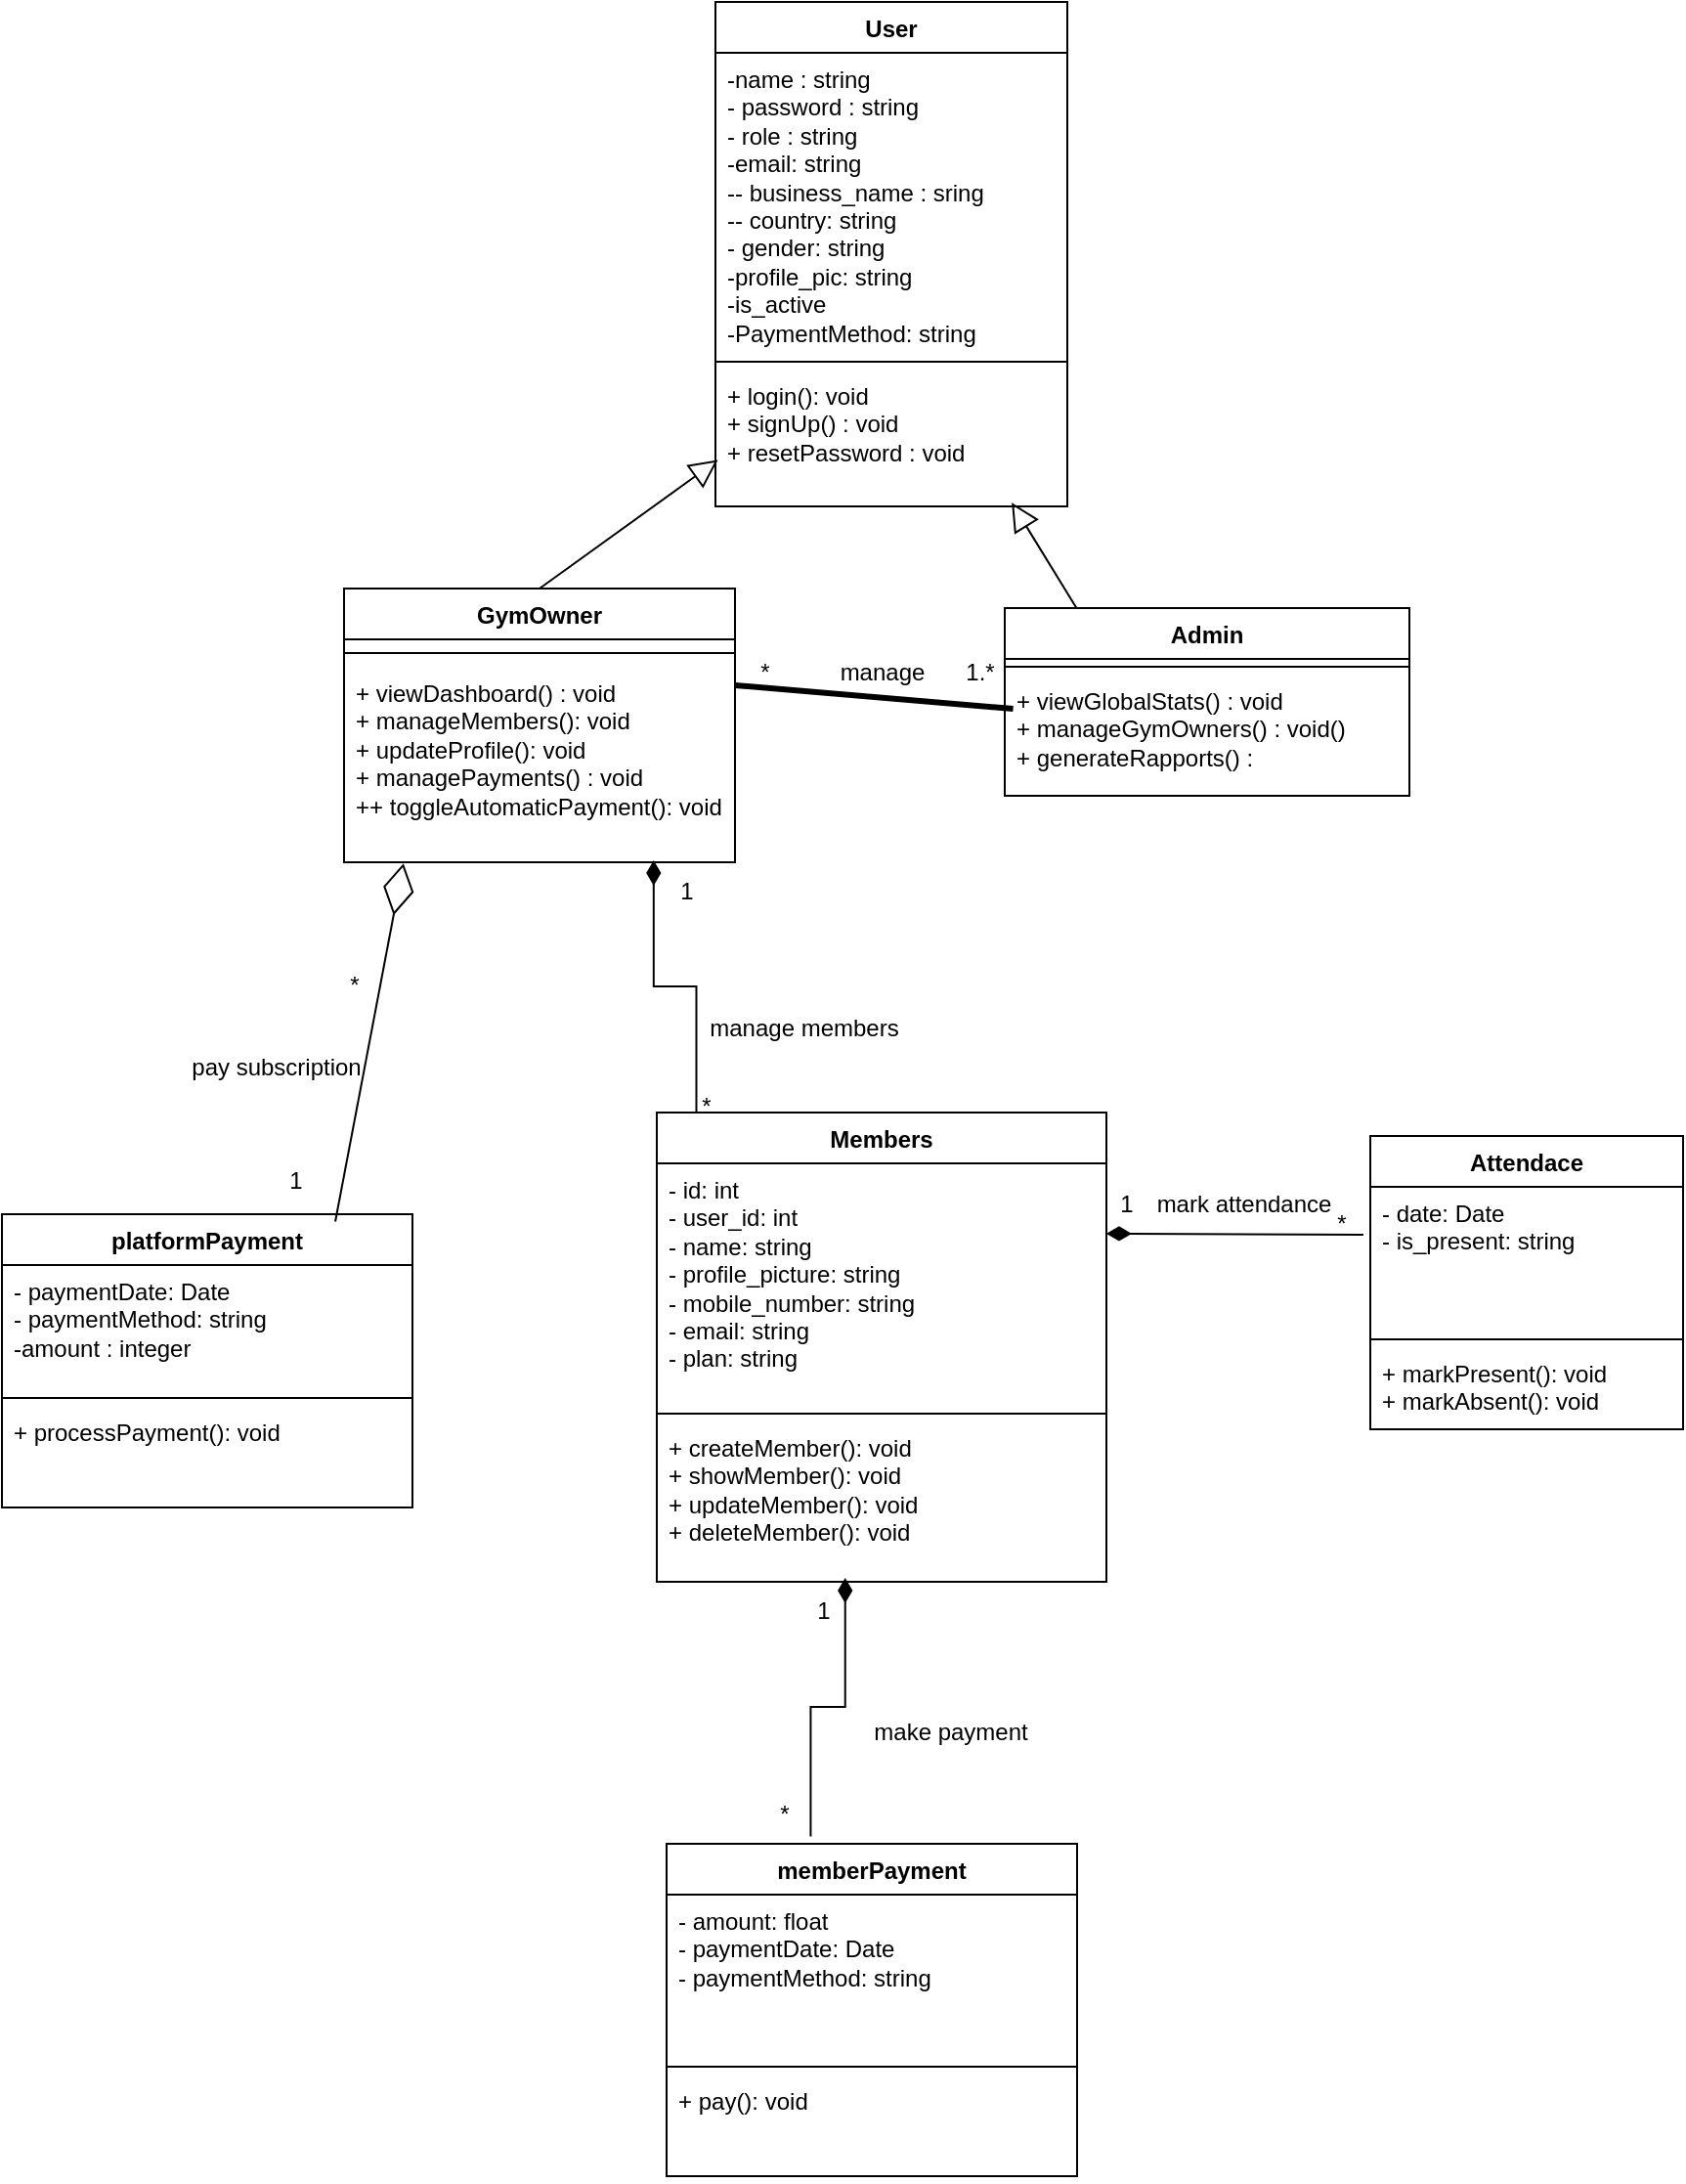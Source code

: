 <mxfile version="26.2.14">
  <diagram name="Page-1" id="p2PqWyGWEEKIKOrkr6bD">
    <mxGraphModel dx="2316" dy="1249" grid="1" gridSize="10" guides="1" tooltips="1" connect="1" arrows="1" fold="1" page="1" pageScale="1" pageWidth="827" pageHeight="1169" math="0" shadow="0">
      <root>
        <mxCell id="0" />
        <mxCell id="1" parent="0" />
        <mxCell id="zdWleec8YsIbnfUYdhEA-48" value="GymOwner" style="swimlane;fontStyle=1;align=center;verticalAlign=top;childLayout=stackLayout;horizontal=1;startSize=26;horizontalStack=0;resizeParent=1;resizeParentMax=0;resizeLast=0;collapsible=1;marginBottom=0;whiteSpace=wrap;html=1;" parent="1" vertex="1">
          <mxGeometry x="455" y="900" width="200" height="140" as="geometry" />
        </mxCell>
        <mxCell id="zdWleec8YsIbnfUYdhEA-50" value="" style="line;strokeWidth=1;fillColor=none;align=left;verticalAlign=middle;spacingTop=-1;spacingLeft=3;spacingRight=3;rotatable=0;labelPosition=right;points=[];portConstraint=eastwest;strokeColor=inherit;" parent="zdWleec8YsIbnfUYdhEA-48" vertex="1">
          <mxGeometry y="26" width="200" height="14" as="geometry" />
        </mxCell>
        <mxCell id="zdWleec8YsIbnfUYdhEA-51" value="+ viewDashboard() : void&lt;div&gt;+ manageMembers(): void&lt;/div&gt;&lt;div&gt;+ updateProfile(): void&lt;/div&gt;&lt;div&gt;+ managePayments() : void&lt;/div&gt;&lt;div&gt;+&lt;span style=&quot;background-color: transparent; color: light-dark(rgb(0, 0, 0), rgb(255, 255, 255));&quot;&gt;+ toggleAutomaticPayment(): void&lt;/span&gt;&lt;/div&gt;" style="text;strokeColor=none;fillColor=none;align=left;verticalAlign=top;spacingLeft=4;spacingRight=4;overflow=hidden;rotatable=0;points=[[0,0.5],[1,0.5]];portConstraint=eastwest;whiteSpace=wrap;html=1;" parent="zdWleec8YsIbnfUYdhEA-48" vertex="1">
          <mxGeometry y="40" width="200" height="100" as="geometry" />
        </mxCell>
        <mxCell id="zdWleec8YsIbnfUYdhEA-52" value="Admin" style="swimlane;fontStyle=1;align=center;verticalAlign=top;childLayout=stackLayout;horizontal=1;startSize=26;horizontalStack=0;resizeParent=1;resizeParentMax=0;resizeLast=0;collapsible=1;marginBottom=0;whiteSpace=wrap;html=1;" parent="1" vertex="1">
          <mxGeometry x="793" y="910" width="207" height="96" as="geometry" />
        </mxCell>
        <mxCell id="zdWleec8YsIbnfUYdhEA-53" value="" style="line;strokeWidth=1;fillColor=none;align=left;verticalAlign=middle;spacingTop=-1;spacingLeft=3;spacingRight=3;rotatable=0;labelPosition=right;points=[];portConstraint=eastwest;strokeColor=inherit;" parent="zdWleec8YsIbnfUYdhEA-52" vertex="1">
          <mxGeometry y="26" width="207" height="8" as="geometry" />
        </mxCell>
        <mxCell id="zdWleec8YsIbnfUYdhEA-54" value="+ viewGlobalStats() : void&lt;div&gt;+ manageGymOwners() : void()&lt;/div&gt;&lt;div&gt;+ generateRapports() :&amp;nbsp;&lt;/div&gt;" style="text;strokeColor=none;fillColor=none;align=left;verticalAlign=top;spacingLeft=4;spacingRight=4;overflow=hidden;rotatable=0;points=[[0,0.5],[1,0.5]];portConstraint=eastwest;whiteSpace=wrap;html=1;" parent="zdWleec8YsIbnfUYdhEA-52" vertex="1">
          <mxGeometry y="34" width="207" height="62" as="geometry" />
        </mxCell>
        <mxCell id="zdWleec8YsIbnfUYdhEA-55" value="Attendace" style="swimlane;fontStyle=1;align=center;verticalAlign=top;childLayout=stackLayout;horizontal=1;startSize=26;horizontalStack=0;resizeParent=1;resizeParentMax=0;resizeLast=0;collapsible=1;marginBottom=0;whiteSpace=wrap;html=1;" parent="1" vertex="1">
          <mxGeometry x="980" y="1180" width="160" height="150" as="geometry" />
        </mxCell>
        <mxCell id="zdWleec8YsIbnfUYdhEA-56" value="&lt;div&gt;&lt;span style=&quot;background-color: transparent; color: light-dark(rgb(0, 0, 0), rgb(255, 255, 255));&quot;&gt;- date: Date&amp;nbsp; &amp;nbsp; &amp;nbsp; &amp;nbsp; &amp;nbsp; &amp;nbsp; &amp;nbsp; &amp;nbsp; &amp;nbsp; &amp;nbsp; &amp;nbsp;&amp;nbsp;&lt;/span&gt;&lt;/div&gt;&lt;div&gt;- is_present: string&lt;/div&gt;" style="text;strokeColor=none;fillColor=none;align=left;verticalAlign=top;spacingLeft=4;spacingRight=4;overflow=hidden;rotatable=0;points=[[0,0.5],[1,0.5]];portConstraint=eastwest;whiteSpace=wrap;html=1;" parent="zdWleec8YsIbnfUYdhEA-55" vertex="1">
          <mxGeometry y="26" width="160" height="74" as="geometry" />
        </mxCell>
        <mxCell id="zdWleec8YsIbnfUYdhEA-57" value="" style="line;strokeWidth=1;fillColor=none;align=left;verticalAlign=middle;spacingTop=-1;spacingLeft=3;spacingRight=3;rotatable=0;labelPosition=right;points=[];portConstraint=eastwest;strokeColor=inherit;" parent="zdWleec8YsIbnfUYdhEA-55" vertex="1">
          <mxGeometry y="100" width="160" height="8" as="geometry" />
        </mxCell>
        <mxCell id="zdWleec8YsIbnfUYdhEA-58" value="&lt;div&gt;+ markPresent(): void&amp;nbsp; &amp;nbsp; &amp;nbsp; &amp;nbsp; &amp;nbsp;&amp;nbsp;&lt;/div&gt;&lt;div&gt;+ markAbsent(): void&lt;/div&gt;" style="text;strokeColor=none;fillColor=none;align=left;verticalAlign=top;spacingLeft=4;spacingRight=4;overflow=hidden;rotatable=0;points=[[0,0.5],[1,0.5]];portConstraint=eastwest;whiteSpace=wrap;html=1;" parent="zdWleec8YsIbnfUYdhEA-55" vertex="1">
          <mxGeometry y="108" width="160" height="42" as="geometry" />
        </mxCell>
        <mxCell id="zdWleec8YsIbnfUYdhEA-59" value="Members&lt;div&gt;&lt;br&gt;&lt;/div&gt;" style="swimlane;fontStyle=1;align=center;verticalAlign=top;childLayout=stackLayout;horizontal=1;startSize=26;horizontalStack=0;resizeParent=1;resizeParentMax=0;resizeLast=0;collapsible=1;marginBottom=0;whiteSpace=wrap;html=1;" parent="1" vertex="1">
          <mxGeometry x="615" y="1168" width="230" height="240" as="geometry" />
        </mxCell>
        <mxCell id="zdWleec8YsIbnfUYdhEA-60" value="&lt;div&gt;&lt;div&gt;&lt;div&gt;- id: int&lt;/div&gt;&lt;div&gt;- user_id: int&lt;/div&gt;&lt;div&gt;- name: string&lt;/div&gt;&lt;div&gt;- profile_picture: string&lt;/div&gt;&lt;div&gt;- mobile_number: string&lt;/div&gt;&lt;div&gt;- email: string&lt;/div&gt;&lt;div&gt;- plan: string&lt;/div&gt;&lt;/div&gt;&lt;/div&gt;" style="text;strokeColor=none;fillColor=none;align=left;verticalAlign=top;spacingLeft=4;spacingRight=4;overflow=hidden;rotatable=0;points=[[0,0.5],[1,0.5]];portConstraint=eastwest;whiteSpace=wrap;html=1;" parent="zdWleec8YsIbnfUYdhEA-59" vertex="1">
          <mxGeometry y="26" width="230" height="124" as="geometry" />
        </mxCell>
        <mxCell id="zdWleec8YsIbnfUYdhEA-61" value="" style="line;strokeWidth=1;fillColor=none;align=left;verticalAlign=middle;spacingTop=-1;spacingLeft=3;spacingRight=3;rotatable=0;labelPosition=right;points=[];portConstraint=eastwest;strokeColor=inherit;" parent="zdWleec8YsIbnfUYdhEA-59" vertex="1">
          <mxGeometry y="150" width="230" height="8" as="geometry" />
        </mxCell>
        <mxCell id="zdWleec8YsIbnfUYdhEA-62" value="+ createMember(): void&lt;div&gt;+ showMember(): void&lt;/div&gt;&lt;div&gt;+ updateMember(): void&lt;/div&gt;&lt;div&gt;+ delete&lt;span style=&quot;background-color: transparent; color: light-dark(rgb(0, 0, 0), rgb(255, 255, 255));&quot;&gt;Member(): void&lt;/span&gt;&lt;/div&gt;&lt;div&gt;&lt;br&gt;&lt;/div&gt;" style="text;strokeColor=none;fillColor=none;align=left;verticalAlign=top;spacingLeft=4;spacingRight=4;overflow=hidden;rotatable=0;points=[[0,0.5],[1,0.5]];portConstraint=eastwest;whiteSpace=wrap;html=1;" parent="zdWleec8YsIbnfUYdhEA-59" vertex="1">
          <mxGeometry y="158" width="230" height="82" as="geometry" />
        </mxCell>
        <mxCell id="zdWleec8YsIbnfUYdhEA-63" value="User" style="swimlane;fontStyle=1;align=center;verticalAlign=top;childLayout=stackLayout;horizontal=1;startSize=26;horizontalStack=0;resizeParent=1;resizeParentMax=0;resizeLast=0;collapsible=1;marginBottom=0;whiteSpace=wrap;html=1;" parent="1" vertex="1">
          <mxGeometry x="645" y="600" width="180" height="258" as="geometry" />
        </mxCell>
        <mxCell id="zdWleec8YsIbnfUYdhEA-64" value="&lt;div&gt;-name : string&lt;/div&gt;&lt;div&gt;- password : string&lt;/div&gt;&lt;div&gt;- role : string&lt;/div&gt;&lt;div&gt;-email: string&lt;/div&gt;&lt;div&gt;-&lt;span style=&quot;background-color: transparent; color: light-dark(rgb(0, 0, 0), rgb(255, 255, 255));&quot;&gt;- business_name : sring&lt;/span&gt;&lt;/div&gt;&lt;div&gt;-&lt;span style=&quot;background-color: transparent; color: light-dark(rgb(0, 0, 0), rgb(255, 255, 255));&quot;&gt;- country: string&lt;/span&gt;&lt;/div&gt;&lt;div&gt;&lt;span style=&quot;background-color: transparent; color: light-dark(rgb(0, 0, 0), rgb(255, 255, 255));&quot;&gt;- gender: string&lt;/span&gt;&lt;/div&gt;&lt;div&gt;&lt;span style=&quot;background-color: transparent; color: light-dark(rgb(0, 0, 0), rgb(255, 255, 255));&quot;&gt;-profile_pic: string&lt;/span&gt;&lt;/div&gt;&lt;div&gt;&lt;span style=&quot;background-color: transparent; color: light-dark(rgb(0, 0, 0), rgb(255, 255, 255));&quot;&gt;-is_active&lt;/span&gt;&lt;/div&gt;&lt;div&gt;&lt;span style=&quot;text-wrap-mode: nowrap;&quot;&gt;-PaymentMethod: string&lt;/span&gt;&lt;span style=&quot;background-color: transparent; color: light-dark(rgb(0, 0, 0), rgb(255, 255, 255));&quot;&gt;&lt;/span&gt;&lt;/div&gt;" style="text;strokeColor=none;fillColor=none;align=left;verticalAlign=top;spacingLeft=4;spacingRight=4;overflow=hidden;rotatable=0;points=[[0,0.5],[1,0.5]];portConstraint=eastwest;whiteSpace=wrap;html=1;" parent="zdWleec8YsIbnfUYdhEA-63" vertex="1">
          <mxGeometry y="26" width="180" height="154" as="geometry" />
        </mxCell>
        <mxCell id="zdWleec8YsIbnfUYdhEA-65" value="" style="line;strokeWidth=1;fillColor=none;align=left;verticalAlign=middle;spacingTop=-1;spacingLeft=3;spacingRight=3;rotatable=0;labelPosition=right;points=[];portConstraint=eastwest;strokeColor=inherit;" parent="zdWleec8YsIbnfUYdhEA-63" vertex="1">
          <mxGeometry y="180" width="180" height="8" as="geometry" />
        </mxCell>
        <mxCell id="zdWleec8YsIbnfUYdhEA-66" value="+ login(): void&lt;div&gt;+ signUp() : void&lt;/div&gt;&lt;div&gt;+ resetPassword : void&lt;/div&gt;" style="text;strokeColor=none;fillColor=none;align=left;verticalAlign=top;spacingLeft=4;spacingRight=4;overflow=hidden;rotatable=0;points=[[0,0.5],[1,0.5]];portConstraint=eastwest;whiteSpace=wrap;html=1;" parent="zdWleec8YsIbnfUYdhEA-63" vertex="1">
          <mxGeometry y="188" width="180" height="70" as="geometry" />
        </mxCell>
        <mxCell id="zdWleec8YsIbnfUYdhEA-67" value="platformPayment" style="swimlane;fontStyle=1;align=center;verticalAlign=top;childLayout=stackLayout;horizontal=1;startSize=26;horizontalStack=0;resizeParent=1;resizeParentMax=0;resizeLast=0;collapsible=1;marginBottom=0;whiteSpace=wrap;html=1;" parent="1" vertex="1">
          <mxGeometry x="280" y="1220" width="210" height="150" as="geometry" />
        </mxCell>
        <mxCell id="zdWleec8YsIbnfUYdhEA-68" value="&lt;div&gt;&lt;span style=&quot;background-color: transparent; color: light-dark(rgb(0, 0, 0), rgb(255, 255, 255));&quot;&gt;- paymentDate: Date&amp;nbsp; &amp;nbsp; &amp;nbsp; &amp;nbsp; &amp;nbsp; &amp;nbsp; &amp;nbsp; &amp;nbsp;&lt;/span&gt;&lt;/div&gt;&lt;div&gt;- paymentMethod: string&amp;nbsp; &amp;nbsp; &amp;nbsp; &amp;nbsp; &amp;nbsp; &amp;nbsp;&lt;/div&gt;&lt;div&gt;-amount : integer&lt;/div&gt;" style="text;strokeColor=none;fillColor=none;align=left;verticalAlign=top;spacingLeft=4;spacingRight=4;overflow=hidden;rotatable=0;points=[[0,0.5],[1,0.5]];portConstraint=eastwest;whiteSpace=wrap;html=1;" parent="zdWleec8YsIbnfUYdhEA-67" vertex="1">
          <mxGeometry y="26" width="210" height="64" as="geometry" />
        </mxCell>
        <mxCell id="zdWleec8YsIbnfUYdhEA-69" value="" style="line;strokeWidth=1;fillColor=none;align=left;verticalAlign=middle;spacingTop=-1;spacingLeft=3;spacingRight=3;rotatable=0;labelPosition=right;points=[];portConstraint=eastwest;strokeColor=inherit;" parent="zdWleec8YsIbnfUYdhEA-67" vertex="1">
          <mxGeometry y="90" width="210" height="8" as="geometry" />
        </mxCell>
        <mxCell id="zdWleec8YsIbnfUYdhEA-70" value="&lt;div&gt;+ processPayment(): void&amp;nbsp; &amp;nbsp; &amp;nbsp; &amp;nbsp; &amp;nbsp;&lt;/div&gt;" style="text;strokeColor=none;fillColor=none;align=left;verticalAlign=top;spacingLeft=4;spacingRight=4;overflow=hidden;rotatable=0;points=[[0,0.5],[1,0.5]];portConstraint=eastwest;whiteSpace=wrap;html=1;" parent="zdWleec8YsIbnfUYdhEA-67" vertex="1">
          <mxGeometry y="98" width="210" height="52" as="geometry" />
        </mxCell>
        <mxCell id="zdWleec8YsIbnfUYdhEA-71" value="" style="edgeStyle=none;html=1;endSize=12;endArrow=block;endFill=0;rounded=0;exitX=0.5;exitY=0;exitDx=0;exitDy=0;entryX=0.007;entryY=0.661;entryDx=0;entryDy=0;entryPerimeter=0;" parent="1" source="zdWleec8YsIbnfUYdhEA-48" target="zdWleec8YsIbnfUYdhEA-66" edge="1">
          <mxGeometry width="160" relative="1" as="geometry">
            <mxPoint x="500" y="850" as="sourcePoint" />
            <mxPoint x="660" y="850" as="targetPoint" />
          </mxGeometry>
        </mxCell>
        <mxCell id="zdWleec8YsIbnfUYdhEA-72" value="" style="edgeStyle=none;html=1;endSize=12;endArrow=block;endFill=0;rounded=0;exitX=0.177;exitY=-0.001;exitDx=0;exitDy=0;entryX=0.842;entryY=0.972;entryDx=0;entryDy=0;entryPerimeter=0;exitPerimeter=0;" parent="1" source="zdWleec8YsIbnfUYdhEA-52" target="zdWleec8YsIbnfUYdhEA-66" edge="1">
          <mxGeometry width="160" relative="1" as="geometry">
            <mxPoint x="850" y="944" as="sourcePoint" />
            <mxPoint x="921" y="883" as="targetPoint" />
          </mxGeometry>
        </mxCell>
        <mxCell id="zdWleec8YsIbnfUYdhEA-73" value="" style="html=1;startArrow=diamondThin;startFill=1;edgeStyle=elbowEdgeStyle;elbow=vertical;startSize=10;endArrow=none;endFill=0;rounded=0;entryX=-0.022;entryY=0.341;entryDx=0;entryDy=0;entryPerimeter=0;exitX=1;exitY=0.29;exitDx=0;exitDy=0;exitPerimeter=0;" parent="1" source="zdWleec8YsIbnfUYdhEA-60" target="zdWleec8YsIbnfUYdhEA-56" edge="1">
          <mxGeometry width="160" relative="1" as="geometry">
            <mxPoint x="860" y="1230" as="sourcePoint" />
            <mxPoint x="960" y="1230" as="targetPoint" />
          </mxGeometry>
        </mxCell>
        <mxCell id="zdWleec8YsIbnfUYdhEA-74" value="memberPayment" style="swimlane;fontStyle=1;align=center;verticalAlign=top;childLayout=stackLayout;horizontal=1;startSize=26;horizontalStack=0;resizeParent=1;resizeParentMax=0;resizeLast=0;collapsible=1;marginBottom=0;whiteSpace=wrap;html=1;" parent="1" vertex="1">
          <mxGeometry x="620" y="1542" width="210" height="170" as="geometry" />
        </mxCell>
        <mxCell id="zdWleec8YsIbnfUYdhEA-75" value="&lt;div&gt;&lt;span style=&quot;background-color: transparent; color: light-dark(rgb(0, 0, 0), rgb(255, 255, 255));&quot;&gt;- amount: float&amp;nbsp; &amp;nbsp; &amp;nbsp; &amp;nbsp; &amp;nbsp; &amp;nbsp; &amp;nbsp; &amp;nbsp; &amp;nbsp; &amp;nbsp;&lt;/span&gt;&lt;/div&gt;&lt;div&gt;- paymentDate: Date&amp;nbsp; &amp;nbsp; &amp;nbsp; &amp;nbsp; &amp;nbsp; &amp;nbsp; &amp;nbsp; &amp;nbsp;&lt;/div&gt;&lt;div&gt;- paymentMethod: string&amp;nbsp; &amp;nbsp; &amp;nbsp; &amp;nbsp; &amp;nbsp; &amp;nbsp;&lt;span style=&quot;background-color: transparent; color: light-dark(rgb(0, 0, 0), rgb(255, 255, 255));&quot;&gt;&amp;nbsp;&amp;nbsp;&lt;/span&gt;&lt;/div&gt;" style="text;strokeColor=none;fillColor=none;align=left;verticalAlign=top;spacingLeft=4;spacingRight=4;overflow=hidden;rotatable=0;points=[[0,0.5],[1,0.5]];portConstraint=eastwest;whiteSpace=wrap;html=1;" parent="zdWleec8YsIbnfUYdhEA-74" vertex="1">
          <mxGeometry y="26" width="210" height="84" as="geometry" />
        </mxCell>
        <mxCell id="zdWleec8YsIbnfUYdhEA-76" value="" style="line;strokeWidth=1;fillColor=none;align=left;verticalAlign=middle;spacingTop=-1;spacingLeft=3;spacingRight=3;rotatable=0;labelPosition=right;points=[];portConstraint=eastwest;strokeColor=inherit;" parent="zdWleec8YsIbnfUYdhEA-74" vertex="1">
          <mxGeometry y="110" width="210" height="8" as="geometry" />
        </mxCell>
        <mxCell id="zdWleec8YsIbnfUYdhEA-77" value="&lt;div&gt;&lt;span style=&quot;background-color: transparent; color: light-dark(rgb(0, 0, 0), rgb(255, 255, 255));&quot;&gt;+ pay(): void&lt;/span&gt;&lt;/div&gt;" style="text;strokeColor=none;fillColor=none;align=left;verticalAlign=top;spacingLeft=4;spacingRight=4;overflow=hidden;rotatable=0;points=[[0,0.5],[1,0.5]];portConstraint=eastwest;whiteSpace=wrap;html=1;" parent="zdWleec8YsIbnfUYdhEA-74" vertex="1">
          <mxGeometry y="118" width="210" height="52" as="geometry" />
        </mxCell>
        <mxCell id="zdWleec8YsIbnfUYdhEA-78" value="" style="html=1;startArrow=diamondThin;startFill=1;edgeStyle=elbowEdgeStyle;elbow=vertical;startSize=10;endArrow=none;endFill=0;rounded=0;entryX=0.351;entryY=-0.022;entryDx=0;entryDy=0;entryPerimeter=0;exitX=0.419;exitY=0.976;exitDx=0;exitDy=0;exitPerimeter=0;" parent="1" source="zdWleec8YsIbnfUYdhEA-62" target="zdWleec8YsIbnfUYdhEA-74" edge="1">
          <mxGeometry width="160" relative="1" as="geometry">
            <mxPoint x="650" y="1420" as="sourcePoint" />
            <mxPoint x="769" y="1421" as="targetPoint" />
          </mxGeometry>
        </mxCell>
        <mxCell id="zdWleec8YsIbnfUYdhEA-79" value="" style="html=1;startArrow=diamondThin;startFill=1;edgeStyle=elbowEdgeStyle;elbow=vertical;startSize=10;endArrow=none;endFill=0;rounded=0;entryX=0.088;entryY=0;entryDx=0;entryDy=0;entryPerimeter=0;exitX=0.792;exitY=0.99;exitDx=0;exitDy=0;exitPerimeter=0;" parent="1" source="zdWleec8YsIbnfUYdhEA-51" target="zdWleec8YsIbnfUYdhEA-59" edge="1">
          <mxGeometry width="160" relative="1" as="geometry">
            <mxPoint x="650" y="1140" as="sourcePoint" />
            <mxPoint x="769" y="1141" as="targetPoint" />
          </mxGeometry>
        </mxCell>
        <mxCell id="zdWleec8YsIbnfUYdhEA-80" value="" style="endArrow=diamondThin;endFill=0;endSize=24;html=1;rounded=0;entryX=0.152;entryY=1.006;entryDx=0;entryDy=0;exitX=0.812;exitY=0.025;exitDx=0;exitDy=0;exitPerimeter=0;entryPerimeter=0;" parent="1" source="zdWleec8YsIbnfUYdhEA-67" target="zdWleec8YsIbnfUYdhEA-51" edge="1">
          <mxGeometry width="160" relative="1" as="geometry">
            <mxPoint x="400" y="990" as="sourcePoint" />
            <mxPoint x="560" y="990" as="targetPoint" />
          </mxGeometry>
        </mxCell>
        <mxCell id="zdWleec8YsIbnfUYdhEA-81" value="*" style="text;html=1;align=center;verticalAlign=middle;resizable=0;points=[];autosize=1;strokeColor=none;fillColor=none;" parent="1" vertex="1">
          <mxGeometry x="625" y="1150" width="30" height="30" as="geometry" />
        </mxCell>
        <mxCell id="zdWleec8YsIbnfUYdhEA-82" value="1" style="text;html=1;align=center;verticalAlign=middle;resizable=0;points=[];autosize=1;strokeColor=none;fillColor=none;" parent="1" vertex="1">
          <mxGeometry x="615" y="1040" width="30" height="30" as="geometry" />
        </mxCell>
        <mxCell id="zdWleec8YsIbnfUYdhEA-83" value="1" style="text;html=1;align=center;verticalAlign=middle;resizable=0;points=[];autosize=1;strokeColor=none;fillColor=none;" parent="1" vertex="1">
          <mxGeometry x="840" y="1200" width="30" height="30" as="geometry" />
        </mxCell>
        <mxCell id="zdWleec8YsIbnfUYdhEA-84" value="*" style="text;html=1;align=center;verticalAlign=middle;resizable=0;points=[];autosize=1;strokeColor=none;fillColor=none;" parent="1" vertex="1">
          <mxGeometry x="950" y="1210" width="30" height="30" as="geometry" />
        </mxCell>
        <mxCell id="zdWleec8YsIbnfUYdhEA-85" value="*" style="text;html=1;align=center;verticalAlign=middle;resizable=0;points=[];autosize=1;strokeColor=none;fillColor=none;" parent="1" vertex="1">
          <mxGeometry x="655" y="928" width="30" height="30" as="geometry" />
        </mxCell>
        <mxCell id="zdWleec8YsIbnfUYdhEA-86" value="1.*" style="text;html=1;align=center;verticalAlign=middle;resizable=0;points=[];autosize=1;strokeColor=none;fillColor=none;" parent="1" vertex="1">
          <mxGeometry x="760" y="928" width="40" height="30" as="geometry" />
        </mxCell>
        <mxCell id="zdWleec8YsIbnfUYdhEA-87" value="1" style="text;html=1;align=center;verticalAlign=middle;resizable=0;points=[];autosize=1;strokeColor=none;fillColor=none;" parent="1" vertex="1">
          <mxGeometry x="685" y="1408" width="30" height="30" as="geometry" />
        </mxCell>
        <mxCell id="zdWleec8YsIbnfUYdhEA-89" value="" style="endArrow=none;startArrow=none;endFill=0;startFill=0;endSize=8;html=1;verticalAlign=bottom;labelBackgroundColor=none;strokeWidth=3;rounded=0;entryX=0.932;entryY=1.116;entryDx=0;entryDy=0;entryPerimeter=0;" parent="1" target="zdWleec8YsIbnfUYdhEA-86" edge="1">
          <mxGeometry width="160" relative="1" as="geometry">
            <mxPoint x="655" y="949.453" as="sourcePoint" />
            <mxPoint x="814" y="847" as="targetPoint" />
          </mxGeometry>
        </mxCell>
        <mxCell id="cgIrkpDjRB0-gxGsivJU-1" value="manage" style="text;html=1;align=center;verticalAlign=middle;resizable=0;points=[];autosize=1;strokeColor=none;fillColor=none;" vertex="1" parent="1">
          <mxGeometry x="695" y="928" width="70" height="30" as="geometry" />
        </mxCell>
        <mxCell id="cgIrkpDjRB0-gxGsivJU-3" value="*" style="text;html=1;align=center;verticalAlign=middle;resizable=0;points=[];autosize=1;strokeColor=none;fillColor=none;" vertex="1" parent="1">
          <mxGeometry x="445" y="1088" width="30" height="30" as="geometry" />
        </mxCell>
        <mxCell id="cgIrkpDjRB0-gxGsivJU-4" value="1" style="text;html=1;align=center;verticalAlign=middle;resizable=0;points=[];autosize=1;strokeColor=none;fillColor=none;" vertex="1" parent="1">
          <mxGeometry x="415" y="1188" width="30" height="30" as="geometry" />
        </mxCell>
        <mxCell id="cgIrkpDjRB0-gxGsivJU-5" value="*" style="text;html=1;align=center;verticalAlign=middle;resizable=0;points=[];autosize=1;strokeColor=none;fillColor=none;" vertex="1" parent="1">
          <mxGeometry x="665" y="1512" width="30" height="30" as="geometry" />
        </mxCell>
        <mxCell id="cgIrkpDjRB0-gxGsivJU-6" value="pay subscription" style="text;html=1;align=center;verticalAlign=middle;resizable=0;points=[];autosize=1;strokeColor=none;fillColor=none;" vertex="1" parent="1">
          <mxGeometry x="365" y="1130" width="110" height="30" as="geometry" />
        </mxCell>
        <mxCell id="cgIrkpDjRB0-gxGsivJU-7" value="make payment" style="text;html=1;align=center;verticalAlign=middle;resizable=0;points=[];autosize=1;strokeColor=none;fillColor=none;" vertex="1" parent="1">
          <mxGeometry x="715" y="1470" width="100" height="30" as="geometry" />
        </mxCell>
        <mxCell id="cgIrkpDjRB0-gxGsivJU-8" value="mark attendance" style="text;html=1;align=center;verticalAlign=middle;resizable=0;points=[];autosize=1;strokeColor=none;fillColor=none;" vertex="1" parent="1">
          <mxGeometry x="860" y="1200" width="110" height="30" as="geometry" />
        </mxCell>
        <mxCell id="cgIrkpDjRB0-gxGsivJU-9" value="manage members" style="text;html=1;align=center;verticalAlign=middle;resizable=0;points=[];autosize=1;strokeColor=none;fillColor=none;" vertex="1" parent="1">
          <mxGeometry x="630" y="1110" width="120" height="30" as="geometry" />
        </mxCell>
      </root>
    </mxGraphModel>
  </diagram>
</mxfile>
